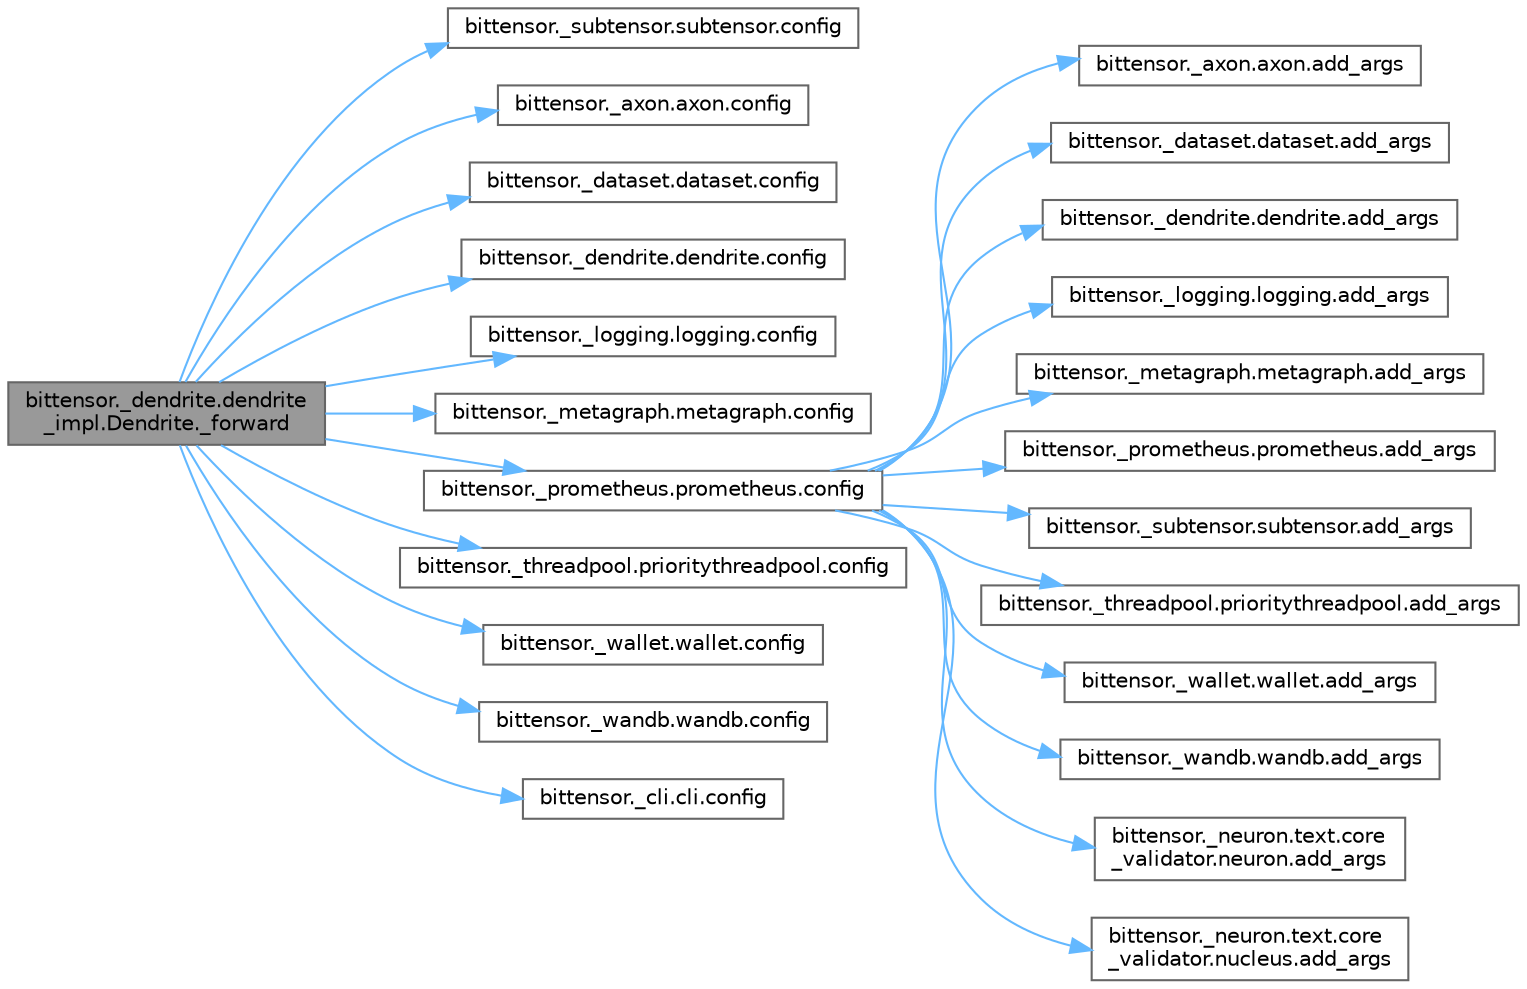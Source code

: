 digraph "bittensor._dendrite.dendrite_impl.Dendrite._forward"
{
 // LATEX_PDF_SIZE
  bgcolor="transparent";
  edge [fontname=Helvetica,fontsize=10,labelfontname=Helvetica,labelfontsize=10];
  node [fontname=Helvetica,fontsize=10,shape=box,height=0.2,width=0.4];
  rankdir="LR";
  Node1 [label="bittensor._dendrite.dendrite\l_impl.Dendrite._forward",height=0.2,width=0.4,color="gray40", fillcolor="grey60", style="filled", fontcolor="black",tooltip=" "];
  Node1 -> Node2 [color="steelblue1",style="solid"];
  Node2 [label="bittensor._subtensor.subtensor.config",height=0.2,width=0.4,color="grey40", fillcolor="white", style="filled",URL="$classbittensor_1_1__subtensor_1_1subtensor.html#a286524719d01e54533c069abddcf8a85",tooltip=" "];
  Node1 -> Node3 [color="steelblue1",style="solid"];
  Node3 [label="bittensor._axon.axon.config",height=0.2,width=0.4,color="grey40", fillcolor="white", style="filled",URL="$classbittensor_1_1__axon_1_1axon.html#a3517455cb9fa2f6f1e0374dc0bf18c85",tooltip=" "];
  Node1 -> Node4 [color="steelblue1",style="solid"];
  Node4 [label="bittensor._dataset.dataset.config",height=0.2,width=0.4,color="grey40", fillcolor="white", style="filled",URL="$classbittensor_1_1__dataset_1_1dataset.html#a87c59d83dcfd4887835558caeeb4a21d",tooltip=" "];
  Node1 -> Node5 [color="steelblue1",style="solid"];
  Node5 [label="bittensor._dendrite.dendrite.config",height=0.2,width=0.4,color="grey40", fillcolor="white", style="filled",URL="$classbittensor_1_1__dendrite_1_1dendrite.html#a43706005b1cc7469d979f937fde61893",tooltip=" "];
  Node1 -> Node6 [color="steelblue1",style="solid"];
  Node6 [label="bittensor._logging.logging.config",height=0.2,width=0.4,color="grey40", fillcolor="white", style="filled",URL="$classbittensor_1_1__logging_1_1logging.html#ac77d64a20b44564f6c9899c212af3a15",tooltip=" "];
  Node1 -> Node7 [color="steelblue1",style="solid"];
  Node7 [label="bittensor._metagraph.metagraph.config",height=0.2,width=0.4,color="grey40", fillcolor="white", style="filled",URL="$classbittensor_1_1__metagraph_1_1metagraph.html#a8b94e1702e4e0deb345284878f115dd9",tooltip=" "];
  Node1 -> Node8 [color="steelblue1",style="solid"];
  Node8 [label="bittensor._prometheus.prometheus.config",height=0.2,width=0.4,color="grey40", fillcolor="white", style="filled",URL="$classbittensor_1_1__prometheus_1_1prometheus.html#a2019917f4ad8e595357a744dc20f1a66",tooltip=" "];
  Node8 -> Node9 [color="steelblue1",style="solid"];
  Node9 [label="bittensor._axon.axon.add_args",height=0.2,width=0.4,color="grey40", fillcolor="white", style="filled",URL="$classbittensor_1_1__axon_1_1axon.html#ad1dcb057c01dbc6b554db2d12da3dfd5",tooltip=" "];
  Node8 -> Node10 [color="steelblue1",style="solid"];
  Node10 [label="bittensor._dataset.dataset.add_args",height=0.2,width=0.4,color="grey40", fillcolor="white", style="filled",URL="$classbittensor_1_1__dataset_1_1dataset.html#a4f9cc40ba3ff7638cc04a2511ac5c18c",tooltip=" "];
  Node8 -> Node11 [color="steelblue1",style="solid"];
  Node11 [label="bittensor._dendrite.dendrite.add_args",height=0.2,width=0.4,color="grey40", fillcolor="white", style="filled",URL="$classbittensor_1_1__dendrite_1_1dendrite.html#a9a3db91de971c48c1a50dd7fff04621a",tooltip=" "];
  Node8 -> Node12 [color="steelblue1",style="solid"];
  Node12 [label="bittensor._logging.logging.add_args",height=0.2,width=0.4,color="grey40", fillcolor="white", style="filled",URL="$classbittensor_1_1__logging_1_1logging.html#a2e003cfd2803110d2958b78006432176",tooltip=" "];
  Node8 -> Node13 [color="steelblue1",style="solid"];
  Node13 [label="bittensor._metagraph.metagraph.add_args",height=0.2,width=0.4,color="grey40", fillcolor="white", style="filled",URL="$classbittensor_1_1__metagraph_1_1metagraph.html#a256c4780fd08c591fb2e630f7e4cff37",tooltip=" "];
  Node8 -> Node14 [color="steelblue1",style="solid"];
  Node14 [label="bittensor._prometheus.prometheus.add_args",height=0.2,width=0.4,color="grey40", fillcolor="white", style="filled",URL="$classbittensor_1_1__prometheus_1_1prometheus.html#a2bcb633847d166730ec18afb875bec15",tooltip=" "];
  Node8 -> Node15 [color="steelblue1",style="solid"];
  Node15 [label="bittensor._subtensor.subtensor.add_args",height=0.2,width=0.4,color="grey40", fillcolor="white", style="filled",URL="$classbittensor_1_1__subtensor_1_1subtensor.html#ab2a96f88c69af04bf2f0cab8c46445d4",tooltip=" "];
  Node8 -> Node16 [color="steelblue1",style="solid"];
  Node16 [label="bittensor._threadpool.prioritythreadpool.add_args",height=0.2,width=0.4,color="grey40", fillcolor="white", style="filled",URL="$classbittensor_1_1__threadpool_1_1prioritythreadpool.html#a2d01eebce7b20b5afd1cf74b092dcbc2",tooltip=" "];
  Node8 -> Node17 [color="steelblue1",style="solid"];
  Node17 [label="bittensor._wallet.wallet.add_args",height=0.2,width=0.4,color="grey40", fillcolor="white", style="filled",URL="$classbittensor_1_1__wallet_1_1wallet.html#a72292bb31c5723a7956ddbb31cb25d35",tooltip=" "];
  Node8 -> Node18 [color="steelblue1",style="solid"];
  Node18 [label="bittensor._wandb.wandb.add_args",height=0.2,width=0.4,color="grey40", fillcolor="white", style="filled",URL="$classbittensor_1_1__wandb_1_1wandb.html#a3ed9e146339790d420f05893b6d3c01e",tooltip=" "];
  Node8 -> Node19 [color="steelblue1",style="solid"];
  Node19 [label="bittensor._neuron.text.core\l_validator.neuron.add_args",height=0.2,width=0.4,color="grey40", fillcolor="white", style="filled",URL="$classbittensor_1_1__neuron_1_1text_1_1core__validator_1_1neuron.html#a5542db2ddc40dd74753ff787bf69efe2",tooltip=" "];
  Node8 -> Node20 [color="steelblue1",style="solid"];
  Node20 [label="bittensor._neuron.text.core\l_validator.nucleus.add_args",height=0.2,width=0.4,color="grey40", fillcolor="white", style="filled",URL="$classbittensor_1_1__neuron_1_1text_1_1core__validator_1_1nucleus.html#afd2091dd63458b880907109b78c7912b",tooltip=" "];
  Node1 -> Node21 [color="steelblue1",style="solid"];
  Node21 [label="bittensor._threadpool.prioritythreadpool.config",height=0.2,width=0.4,color="grey40", fillcolor="white", style="filled",URL="$classbittensor_1_1__threadpool_1_1prioritythreadpool.html#a197d82d514a20af96c5f4c847e9944fb",tooltip=" "];
  Node1 -> Node22 [color="steelblue1",style="solid"];
  Node22 [label="bittensor._wallet.wallet.config",height=0.2,width=0.4,color="grey40", fillcolor="white", style="filled",URL="$classbittensor_1_1__wallet_1_1wallet.html#a4f6a3003e56909d34ee62fdc4127330a",tooltip=" "];
  Node1 -> Node23 [color="steelblue1",style="solid"];
  Node23 [label="bittensor._wandb.wandb.config",height=0.2,width=0.4,color="grey40", fillcolor="white", style="filled",URL="$classbittensor_1_1__wandb_1_1wandb.html#aacb3528779370a3e386902cfd6d33863",tooltip=" "];
  Node1 -> Node24 [color="steelblue1",style="solid"];
  Node24 [label="bittensor._cli.cli.config",height=0.2,width=0.4,color="grey40", fillcolor="white", style="filled",URL="$classbittensor_1_1__cli_1_1cli.html#a943ad4fd046ebbfe2aaaf497fb88b5ee",tooltip=" "];
}
